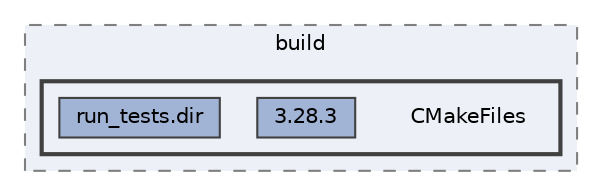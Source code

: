 digraph "tests/build/CMakeFiles"
{
 // LATEX_PDF_SIZE
  bgcolor="transparent";
  edge [fontname=Helvetica,fontsize=10,labelfontname=Helvetica,labelfontsize=10];
  node [fontname=Helvetica,fontsize=10,shape=box,height=0.2,width=0.4];
  compound=true
  subgraph clusterdir_fad7d755a3bbe356786d681448d45c11 {
    graph [ bgcolor="#edf0f7", pencolor="grey50", label="build", fontname=Helvetica,fontsize=10 style="filled,dashed", URL="dir_fad7d755a3bbe356786d681448d45c11.html",tooltip=""]
  subgraph clusterdir_e0b3d250619b470115ab90e6deac5362 {
    graph [ bgcolor="#edf0f7", pencolor="grey25", label="", fontname=Helvetica,fontsize=10 style="filled,bold", URL="dir_e0b3d250619b470115ab90e6deac5362.html",tooltip=""]
    dir_e0b3d250619b470115ab90e6deac5362 [shape=plaintext, label="CMakeFiles"];
  dir_9c2a74edbd0d2626603860cc86b41818 [label="3.28.3", fillcolor="#a2b4d6", color="grey25", style="filled", URL="dir_9c2a74edbd0d2626603860cc86b41818.html",tooltip=""];
  dir_fc3871ceb116bf72c7fcea816b75d966 [label="run_tests.dir", fillcolor="#a2b4d6", color="grey25", style="filled", URL="dir_fc3871ceb116bf72c7fcea816b75d966.html",tooltip=""];
  }
  }
}
